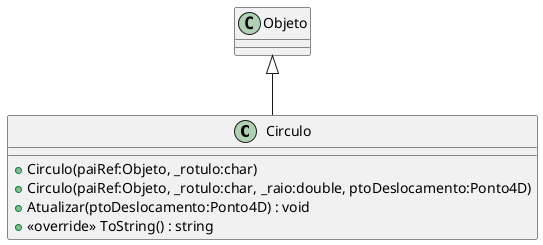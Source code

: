 @startuml name
class Circulo {
    + Circulo(paiRef:Objeto, _rotulo:char)
    + Circulo(paiRef:Objeto, _rotulo:char, _raio:double, ptoDeslocamento:Ponto4D)
    + Atualizar(ptoDeslocamento:Ponto4D) : void
    + <<override>> ToString() : string
}
Objeto <|-- Circulo
@enduml
